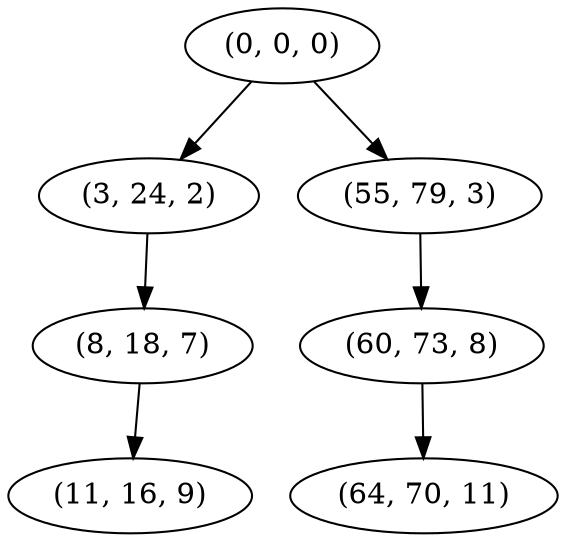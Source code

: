 digraph tree {
    "(0, 0, 0)";
    "(3, 24, 2)";
    "(8, 18, 7)";
    "(11, 16, 9)";
    "(55, 79, 3)";
    "(60, 73, 8)";
    "(64, 70, 11)";
    "(0, 0, 0)" -> "(3, 24, 2)";
    "(0, 0, 0)" -> "(55, 79, 3)";
    "(3, 24, 2)" -> "(8, 18, 7)";
    "(8, 18, 7)" -> "(11, 16, 9)";
    "(55, 79, 3)" -> "(60, 73, 8)";
    "(60, 73, 8)" -> "(64, 70, 11)";
}
